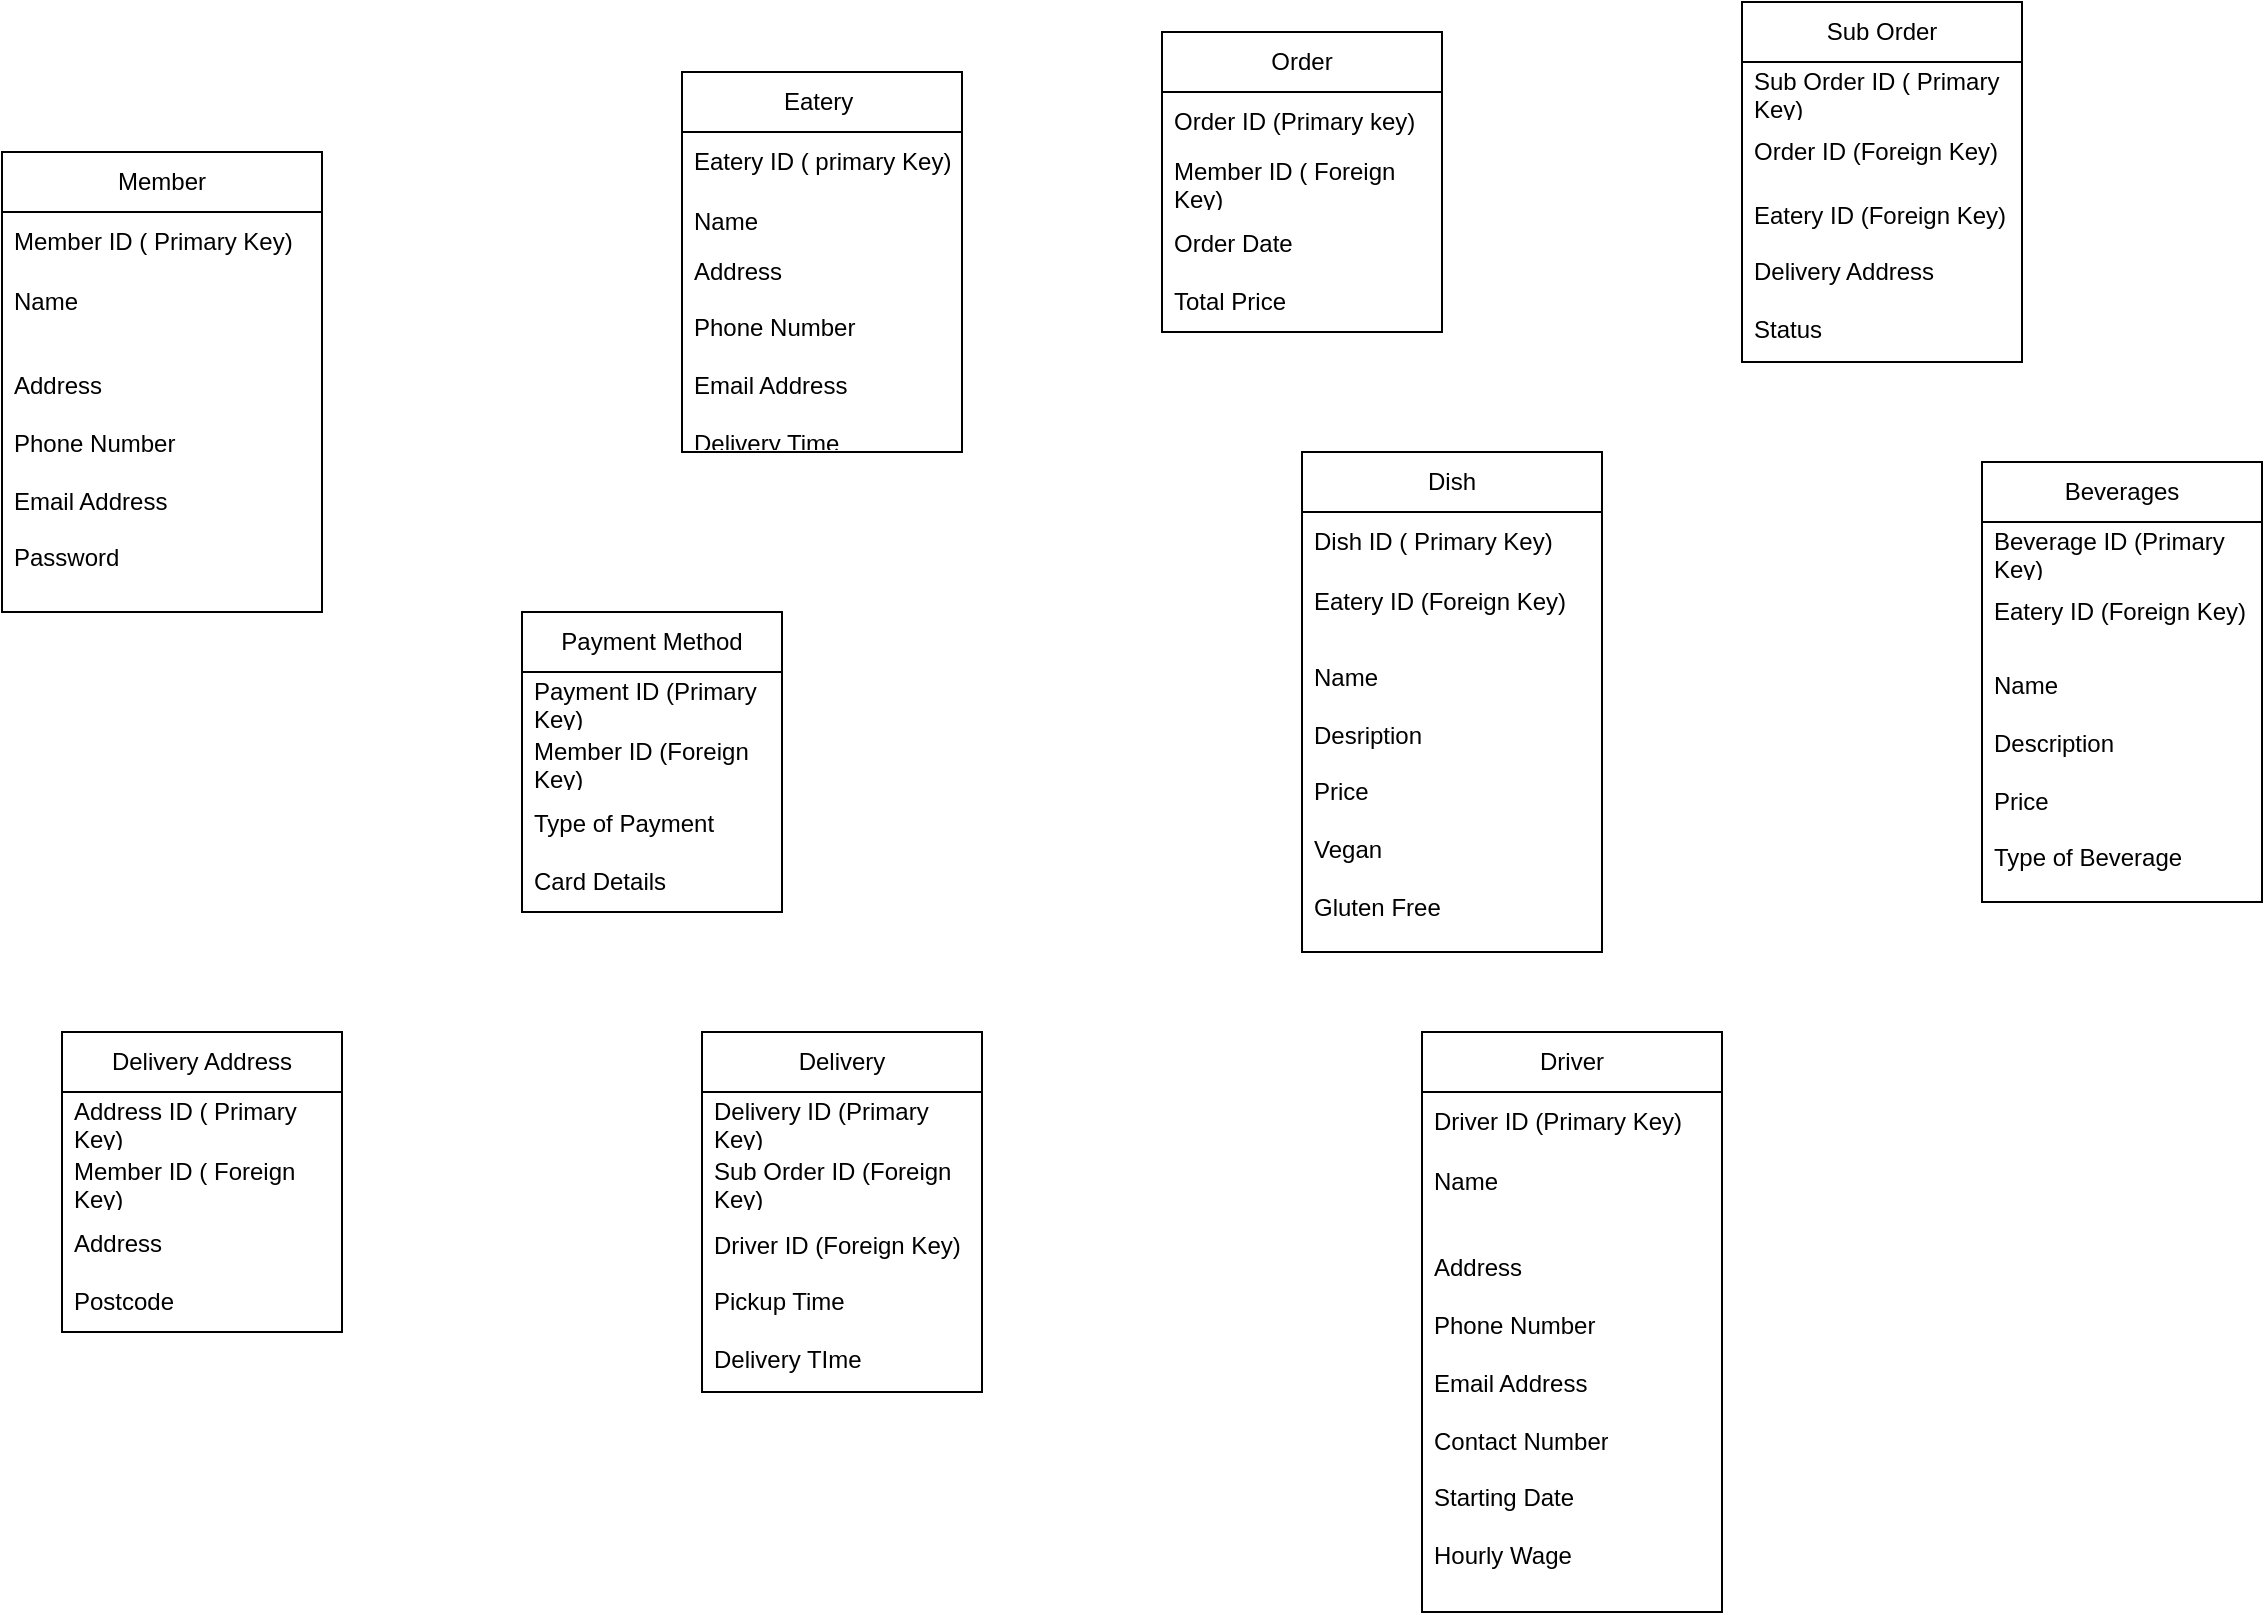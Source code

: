<mxfile version="22.1.5" type="github">
  <diagram name="Page-1" id="V_OIsb3dV8PI7ekmCIi9">
    <mxGraphModel dx="1066" dy="747" grid="1" gridSize="10" guides="1" tooltips="1" connect="1" arrows="1" fold="1" page="1" pageScale="1" pageWidth="827" pageHeight="1169" math="0" shadow="0">
      <root>
        <mxCell id="0" />
        <mxCell id="1" parent="0" />
        <mxCell id="866BhcFPN6EovTLOz9K3-1" value="Member" style="swimlane;fontStyle=0;childLayout=stackLayout;horizontal=1;startSize=30;horizontalStack=0;resizeParent=1;resizeParentMax=0;resizeLast=0;collapsible=1;marginBottom=0;whiteSpace=wrap;html=1;" parent="1" vertex="1">
          <mxGeometry x="-240" y="470" width="160" height="230" as="geometry" />
        </mxCell>
        <mxCell id="866BhcFPN6EovTLOz9K3-2" value="Member ID ( Primary Key)" style="text;strokeColor=none;fillColor=none;align=left;verticalAlign=middle;spacingLeft=4;spacingRight=4;overflow=hidden;points=[[0,0.5],[1,0.5]];portConstraint=eastwest;rotatable=0;whiteSpace=wrap;html=1;" parent="866BhcFPN6EovTLOz9K3-1" vertex="1">
          <mxGeometry y="30" width="160" height="30" as="geometry" />
        </mxCell>
        <mxCell id="866BhcFPN6EovTLOz9K3-3" value="Name" style="text;strokeColor=none;fillColor=none;align=left;verticalAlign=middle;spacingLeft=4;spacingRight=4;overflow=hidden;points=[[0,0.5],[1,0.5]];portConstraint=eastwest;rotatable=0;whiteSpace=wrap;html=1;" parent="866BhcFPN6EovTLOz9K3-1" vertex="1">
          <mxGeometry y="60" width="160" height="30" as="geometry" />
        </mxCell>
        <mxCell id="866BhcFPN6EovTLOz9K3-4" value="Address&lt;br&gt;&lt;br&gt;Phone Number&lt;br&gt;&lt;br&gt;Email Address&lt;br&gt;&lt;br&gt;Password&lt;br&gt;" style="text;strokeColor=none;fillColor=none;align=left;verticalAlign=middle;spacingLeft=4;spacingRight=4;overflow=hidden;points=[[0,0.5],[1,0.5]];portConstraint=eastwest;rotatable=0;whiteSpace=wrap;html=1;" parent="866BhcFPN6EovTLOz9K3-1" vertex="1">
          <mxGeometry y="90" width="160" height="140" as="geometry" />
        </mxCell>
        <mxCell id="866BhcFPN6EovTLOz9K3-5" value="Eatery&amp;nbsp;" style="swimlane;fontStyle=0;childLayout=stackLayout;horizontal=1;startSize=30;horizontalStack=0;resizeParent=1;resizeParentMax=0;resizeLast=0;collapsible=1;marginBottom=0;whiteSpace=wrap;html=1;" parent="1" vertex="1">
          <mxGeometry x="100" y="430" width="140" height="190" as="geometry" />
        </mxCell>
        <mxCell id="866BhcFPN6EovTLOz9K3-6" value="Eatery ID ( primary Key)" style="text;strokeColor=none;fillColor=none;align=left;verticalAlign=middle;spacingLeft=4;spacingRight=4;overflow=hidden;points=[[0,0.5],[1,0.5]];portConstraint=eastwest;rotatable=0;whiteSpace=wrap;html=1;" parent="866BhcFPN6EovTLOz9K3-5" vertex="1">
          <mxGeometry y="30" width="140" height="30" as="geometry" />
        </mxCell>
        <mxCell id="866BhcFPN6EovTLOz9K3-7" value="Name" style="text;strokeColor=none;fillColor=none;align=left;verticalAlign=middle;spacingLeft=4;spacingRight=4;overflow=hidden;points=[[0,0.5],[1,0.5]];portConstraint=eastwest;rotatable=0;whiteSpace=wrap;html=1;" parent="866BhcFPN6EovTLOz9K3-5" vertex="1">
          <mxGeometry y="60" width="140" height="30" as="geometry" />
        </mxCell>
        <mxCell id="866BhcFPN6EovTLOz9K3-8" value="Address&lt;br&gt;&lt;br&gt;Phone Number&lt;br&gt;&lt;br&gt;Email Address&lt;br&gt;&lt;br&gt;Delivery Time&lt;br&gt;" style="text;strokeColor=none;fillColor=none;align=left;verticalAlign=middle;spacingLeft=4;spacingRight=4;overflow=hidden;points=[[0,0.5],[1,0.5]];portConstraint=eastwest;rotatable=0;whiteSpace=wrap;html=1;" parent="866BhcFPN6EovTLOz9K3-5" vertex="1">
          <mxGeometry y="90" width="140" height="100" as="geometry" />
        </mxCell>
        <mxCell id="866BhcFPN6EovTLOz9K3-9" value="Delivery Address" style="swimlane;fontStyle=0;childLayout=stackLayout;horizontal=1;startSize=30;horizontalStack=0;resizeParent=1;resizeParentMax=0;resizeLast=0;collapsible=1;marginBottom=0;whiteSpace=wrap;html=1;" parent="1" vertex="1">
          <mxGeometry x="-210" y="910" width="140" height="150" as="geometry" />
        </mxCell>
        <mxCell id="866BhcFPN6EovTLOz9K3-10" value="Address ID ( Primary Key)" style="text;strokeColor=none;fillColor=none;align=left;verticalAlign=middle;spacingLeft=4;spacingRight=4;overflow=hidden;points=[[0,0.5],[1,0.5]];portConstraint=eastwest;rotatable=0;whiteSpace=wrap;html=1;" parent="866BhcFPN6EovTLOz9K3-9" vertex="1">
          <mxGeometry y="30" width="140" height="30" as="geometry" />
        </mxCell>
        <mxCell id="866BhcFPN6EovTLOz9K3-11" value="Member ID ( Foreign Key)" style="text;strokeColor=none;fillColor=none;align=left;verticalAlign=middle;spacingLeft=4;spacingRight=4;overflow=hidden;points=[[0,0.5],[1,0.5]];portConstraint=eastwest;rotatable=0;whiteSpace=wrap;html=1;" parent="866BhcFPN6EovTLOz9K3-9" vertex="1">
          <mxGeometry y="60" width="140" height="30" as="geometry" />
        </mxCell>
        <mxCell id="866BhcFPN6EovTLOz9K3-12" value="Address&lt;br&gt;&lt;br&gt;Postcode" style="text;strokeColor=none;fillColor=none;align=left;verticalAlign=middle;spacingLeft=4;spacingRight=4;overflow=hidden;points=[[0,0.5],[1,0.5]];portConstraint=eastwest;rotatable=0;whiteSpace=wrap;html=1;" parent="866BhcFPN6EovTLOz9K3-9" vertex="1">
          <mxGeometry y="90" width="140" height="60" as="geometry" />
        </mxCell>
        <mxCell id="866BhcFPN6EovTLOz9K3-13" value="Order" style="swimlane;fontStyle=0;childLayout=stackLayout;horizontal=1;startSize=30;horizontalStack=0;resizeParent=1;resizeParentMax=0;resizeLast=0;collapsible=1;marginBottom=0;whiteSpace=wrap;html=1;" parent="1" vertex="1">
          <mxGeometry x="340" y="410" width="140" height="150" as="geometry" />
        </mxCell>
        <mxCell id="866BhcFPN6EovTLOz9K3-14" value="Order ID (Primary key)" style="text;strokeColor=none;fillColor=none;align=left;verticalAlign=middle;spacingLeft=4;spacingRight=4;overflow=hidden;points=[[0,0.5],[1,0.5]];portConstraint=eastwest;rotatable=0;whiteSpace=wrap;html=1;" parent="866BhcFPN6EovTLOz9K3-13" vertex="1">
          <mxGeometry y="30" width="140" height="30" as="geometry" />
        </mxCell>
        <mxCell id="866BhcFPN6EovTLOz9K3-15" value="Member ID ( Foreign Key)" style="text;strokeColor=none;fillColor=none;align=left;verticalAlign=middle;spacingLeft=4;spacingRight=4;overflow=hidden;points=[[0,0.5],[1,0.5]];portConstraint=eastwest;rotatable=0;whiteSpace=wrap;html=1;" parent="866BhcFPN6EovTLOz9K3-13" vertex="1">
          <mxGeometry y="60" width="140" height="30" as="geometry" />
        </mxCell>
        <mxCell id="866BhcFPN6EovTLOz9K3-16" value="Order Date&lt;br&gt;&lt;br&gt;Total Price&lt;br&gt;" style="text;strokeColor=none;fillColor=none;align=left;verticalAlign=middle;spacingLeft=4;spacingRight=4;overflow=hidden;points=[[0,0.5],[1,0.5]];portConstraint=eastwest;rotatable=0;whiteSpace=wrap;html=1;" parent="866BhcFPN6EovTLOz9K3-13" vertex="1">
          <mxGeometry y="90" width="140" height="60" as="geometry" />
        </mxCell>
        <mxCell id="866BhcFPN6EovTLOz9K3-17" value="Sub Order" style="swimlane;fontStyle=0;childLayout=stackLayout;horizontal=1;startSize=30;horizontalStack=0;resizeParent=1;resizeParentMax=0;resizeLast=0;collapsible=1;marginBottom=0;whiteSpace=wrap;html=1;" parent="1" vertex="1">
          <mxGeometry x="630" y="395" width="140" height="180" as="geometry" />
        </mxCell>
        <mxCell id="866BhcFPN6EovTLOz9K3-18" value="Sub Order ID ( Primary Key)" style="text;strokeColor=none;fillColor=none;align=left;verticalAlign=middle;spacingLeft=4;spacingRight=4;overflow=hidden;points=[[0,0.5],[1,0.5]];portConstraint=eastwest;rotatable=0;whiteSpace=wrap;html=1;" parent="866BhcFPN6EovTLOz9K3-17" vertex="1">
          <mxGeometry y="30" width="140" height="30" as="geometry" />
        </mxCell>
        <mxCell id="866BhcFPN6EovTLOz9K3-19" value="Order ID (Foreign Key)" style="text;strokeColor=none;fillColor=none;align=left;verticalAlign=middle;spacingLeft=4;spacingRight=4;overflow=hidden;points=[[0,0.5],[1,0.5]];portConstraint=eastwest;rotatable=0;whiteSpace=wrap;html=1;" parent="866BhcFPN6EovTLOz9K3-17" vertex="1">
          <mxGeometry y="60" width="140" height="30" as="geometry" />
        </mxCell>
        <mxCell id="866BhcFPN6EovTLOz9K3-20" value="Eatery ID (Foreign Key)&lt;br&gt;&lt;br&gt;Delivery Address&lt;br&gt;&lt;br&gt;Status" style="text;strokeColor=none;fillColor=none;align=left;verticalAlign=middle;spacingLeft=4;spacingRight=4;overflow=hidden;points=[[0,0.5],[1,0.5]];portConstraint=eastwest;rotatable=0;whiteSpace=wrap;html=1;" parent="866BhcFPN6EovTLOz9K3-17" vertex="1">
          <mxGeometry y="90" width="140" height="90" as="geometry" />
        </mxCell>
        <mxCell id="866BhcFPN6EovTLOz9K3-21" value="Dish" style="swimlane;fontStyle=0;childLayout=stackLayout;horizontal=1;startSize=30;horizontalStack=0;resizeParent=1;resizeParentMax=0;resizeLast=0;collapsible=1;marginBottom=0;whiteSpace=wrap;html=1;" parent="1" vertex="1">
          <mxGeometry x="410" y="620" width="150" height="250" as="geometry" />
        </mxCell>
        <mxCell id="866BhcFPN6EovTLOz9K3-22" value="Dish ID ( Primary Key)" style="text;strokeColor=none;fillColor=none;align=left;verticalAlign=middle;spacingLeft=4;spacingRight=4;overflow=hidden;points=[[0,0.5],[1,0.5]];portConstraint=eastwest;rotatable=0;whiteSpace=wrap;html=1;" parent="866BhcFPN6EovTLOz9K3-21" vertex="1">
          <mxGeometry y="30" width="150" height="30" as="geometry" />
        </mxCell>
        <mxCell id="866BhcFPN6EovTLOz9K3-23" value="Eatery ID (Foreign Key)" style="text;strokeColor=none;fillColor=none;align=left;verticalAlign=middle;spacingLeft=4;spacingRight=4;overflow=hidden;points=[[0,0.5],[1,0.5]];portConstraint=eastwest;rotatable=0;whiteSpace=wrap;html=1;" parent="866BhcFPN6EovTLOz9K3-21" vertex="1">
          <mxGeometry y="60" width="150" height="30" as="geometry" />
        </mxCell>
        <mxCell id="866BhcFPN6EovTLOz9K3-24" value="Name&lt;br&gt;&lt;br&gt;Desription&lt;br&gt;&lt;br&gt;Price&lt;br&gt;&lt;br&gt;Vegan&lt;br&gt;&lt;br&gt;Gluten Free" style="text;strokeColor=none;fillColor=none;align=left;verticalAlign=middle;spacingLeft=4;spacingRight=4;overflow=hidden;points=[[0,0.5],[1,0.5]];portConstraint=eastwest;rotatable=0;whiteSpace=wrap;html=1;" parent="866BhcFPN6EovTLOz9K3-21" vertex="1">
          <mxGeometry y="90" width="150" height="160" as="geometry" />
        </mxCell>
        <mxCell id="866BhcFPN6EovTLOz9K3-25" value="Beverages" style="swimlane;fontStyle=0;childLayout=stackLayout;horizontal=1;startSize=30;horizontalStack=0;resizeParent=1;resizeParentMax=0;resizeLast=0;collapsible=1;marginBottom=0;whiteSpace=wrap;html=1;" parent="1" vertex="1">
          <mxGeometry x="750" y="625" width="140" height="220" as="geometry" />
        </mxCell>
        <mxCell id="866BhcFPN6EovTLOz9K3-26" value="Beverage ID (Primary Key)" style="text;strokeColor=none;fillColor=none;align=left;verticalAlign=middle;spacingLeft=4;spacingRight=4;overflow=hidden;points=[[0,0.5],[1,0.5]];portConstraint=eastwest;rotatable=0;whiteSpace=wrap;html=1;" parent="866BhcFPN6EovTLOz9K3-25" vertex="1">
          <mxGeometry y="30" width="140" height="30" as="geometry" />
        </mxCell>
        <mxCell id="866BhcFPN6EovTLOz9K3-27" value="Eatery ID (Foreign Key)" style="text;strokeColor=none;fillColor=none;align=left;verticalAlign=middle;spacingLeft=4;spacingRight=4;overflow=hidden;points=[[0,0.5],[1,0.5]];portConstraint=eastwest;rotatable=0;whiteSpace=wrap;html=1;" parent="866BhcFPN6EovTLOz9K3-25" vertex="1">
          <mxGeometry y="60" width="140" height="30" as="geometry" />
        </mxCell>
        <mxCell id="866BhcFPN6EovTLOz9K3-28" value="Name&lt;br&gt;&lt;br&gt;Description&lt;br&gt;&lt;br&gt;Price&lt;br&gt;&lt;br&gt;Type of Beverage&lt;br&gt;" style="text;strokeColor=none;fillColor=none;align=left;verticalAlign=middle;spacingLeft=4;spacingRight=4;overflow=hidden;points=[[0,0.5],[1,0.5]];portConstraint=eastwest;rotatable=0;whiteSpace=wrap;html=1;" parent="866BhcFPN6EovTLOz9K3-25" vertex="1">
          <mxGeometry y="90" width="140" height="130" as="geometry" />
        </mxCell>
        <mxCell id="866BhcFPN6EovTLOz9K3-29" value="Payment Method" style="swimlane;fontStyle=0;childLayout=stackLayout;horizontal=1;startSize=30;horizontalStack=0;resizeParent=1;resizeParentMax=0;resizeLast=0;collapsible=1;marginBottom=0;whiteSpace=wrap;html=1;" parent="1" vertex="1">
          <mxGeometry x="20" y="700" width="130" height="150" as="geometry" />
        </mxCell>
        <mxCell id="866BhcFPN6EovTLOz9K3-30" value="Payment ID (Primary Key)" style="text;strokeColor=none;fillColor=none;align=left;verticalAlign=middle;spacingLeft=4;spacingRight=4;overflow=hidden;points=[[0,0.5],[1,0.5]];portConstraint=eastwest;rotatable=0;whiteSpace=wrap;html=1;" parent="866BhcFPN6EovTLOz9K3-29" vertex="1">
          <mxGeometry y="30" width="130" height="30" as="geometry" />
        </mxCell>
        <mxCell id="866BhcFPN6EovTLOz9K3-31" value="Member ID (Foreign Key)" style="text;strokeColor=none;fillColor=none;align=left;verticalAlign=middle;spacingLeft=4;spacingRight=4;overflow=hidden;points=[[0,0.5],[1,0.5]];portConstraint=eastwest;rotatable=0;whiteSpace=wrap;html=1;" parent="866BhcFPN6EovTLOz9K3-29" vertex="1">
          <mxGeometry y="60" width="130" height="30" as="geometry" />
        </mxCell>
        <mxCell id="866BhcFPN6EovTLOz9K3-32" value="Type of Payment&lt;br&gt;&lt;br&gt;Card Details&lt;br&gt;" style="text;strokeColor=none;fillColor=none;align=left;verticalAlign=middle;spacingLeft=4;spacingRight=4;overflow=hidden;points=[[0,0.5],[1,0.5]];portConstraint=eastwest;rotatable=0;whiteSpace=wrap;html=1;" parent="866BhcFPN6EovTLOz9K3-29" vertex="1">
          <mxGeometry y="90" width="130" height="60" as="geometry" />
        </mxCell>
        <mxCell id="866BhcFPN6EovTLOz9K3-33" value="Delivery" style="swimlane;fontStyle=0;childLayout=stackLayout;horizontal=1;startSize=30;horizontalStack=0;resizeParent=1;resizeParentMax=0;resizeLast=0;collapsible=1;marginBottom=0;whiteSpace=wrap;html=1;" parent="1" vertex="1">
          <mxGeometry x="110" y="910" width="140" height="180" as="geometry" />
        </mxCell>
        <mxCell id="866BhcFPN6EovTLOz9K3-34" value="Delivery ID (Primary Key)" style="text;strokeColor=none;fillColor=none;align=left;verticalAlign=middle;spacingLeft=4;spacingRight=4;overflow=hidden;points=[[0,0.5],[1,0.5]];portConstraint=eastwest;rotatable=0;whiteSpace=wrap;html=1;" parent="866BhcFPN6EovTLOz9K3-33" vertex="1">
          <mxGeometry y="30" width="140" height="30" as="geometry" />
        </mxCell>
        <mxCell id="866BhcFPN6EovTLOz9K3-35" value="Sub Order ID (Foreign Key)" style="text;strokeColor=none;fillColor=none;align=left;verticalAlign=middle;spacingLeft=4;spacingRight=4;overflow=hidden;points=[[0,0.5],[1,0.5]];portConstraint=eastwest;rotatable=0;whiteSpace=wrap;html=1;" parent="866BhcFPN6EovTLOz9K3-33" vertex="1">
          <mxGeometry y="60" width="140" height="30" as="geometry" />
        </mxCell>
        <mxCell id="866BhcFPN6EovTLOz9K3-36" value="Driver ID (Foreign Key)&lt;br&gt;&lt;br&gt;Pickup Time&lt;br&gt;&lt;br&gt;Delivery TIme" style="text;strokeColor=none;fillColor=none;align=left;verticalAlign=middle;spacingLeft=4;spacingRight=4;overflow=hidden;points=[[0,0.5],[1,0.5]];portConstraint=eastwest;rotatable=0;whiteSpace=wrap;html=1;" parent="866BhcFPN6EovTLOz9K3-33" vertex="1">
          <mxGeometry y="90" width="140" height="90" as="geometry" />
        </mxCell>
        <mxCell id="866BhcFPN6EovTLOz9K3-40" value="Driver" style="swimlane;fontStyle=0;childLayout=stackLayout;horizontal=1;startSize=30;horizontalStack=0;resizeParent=1;resizeParentMax=0;resizeLast=0;collapsible=1;marginBottom=0;whiteSpace=wrap;html=1;" parent="1" vertex="1">
          <mxGeometry x="470" y="910" width="150" height="290" as="geometry" />
        </mxCell>
        <mxCell id="866BhcFPN6EovTLOz9K3-41" value="Driver ID (Primary Key)" style="text;strokeColor=none;fillColor=none;align=left;verticalAlign=middle;spacingLeft=4;spacingRight=4;overflow=hidden;points=[[0,0.5],[1,0.5]];portConstraint=eastwest;rotatable=0;whiteSpace=wrap;html=1;" parent="866BhcFPN6EovTLOz9K3-40" vertex="1">
          <mxGeometry y="30" width="150" height="30" as="geometry" />
        </mxCell>
        <mxCell id="866BhcFPN6EovTLOz9K3-42" value="Name" style="text;strokeColor=none;fillColor=none;align=left;verticalAlign=middle;spacingLeft=4;spacingRight=4;overflow=hidden;points=[[0,0.5],[1,0.5]];portConstraint=eastwest;rotatable=0;whiteSpace=wrap;html=1;" parent="866BhcFPN6EovTLOz9K3-40" vertex="1">
          <mxGeometry y="60" width="150" height="30" as="geometry" />
        </mxCell>
        <mxCell id="866BhcFPN6EovTLOz9K3-43" value="Address&lt;br&gt;&lt;br&gt;Phone Number&lt;br&gt;&lt;br&gt;Email Address&lt;br&gt;&lt;br&gt;Contact Number&lt;br&gt;&lt;br&gt;Starting Date&lt;br&gt;&lt;br&gt;Hourly Wage" style="text;strokeColor=none;fillColor=none;align=left;verticalAlign=middle;spacingLeft=4;spacingRight=4;overflow=hidden;points=[[0,0.5],[1,0.5]];portConstraint=eastwest;rotatable=0;whiteSpace=wrap;html=1;" parent="866BhcFPN6EovTLOz9K3-40" vertex="1">
          <mxGeometry y="90" width="150" height="200" as="geometry" />
        </mxCell>
      </root>
    </mxGraphModel>
  </diagram>
</mxfile>
